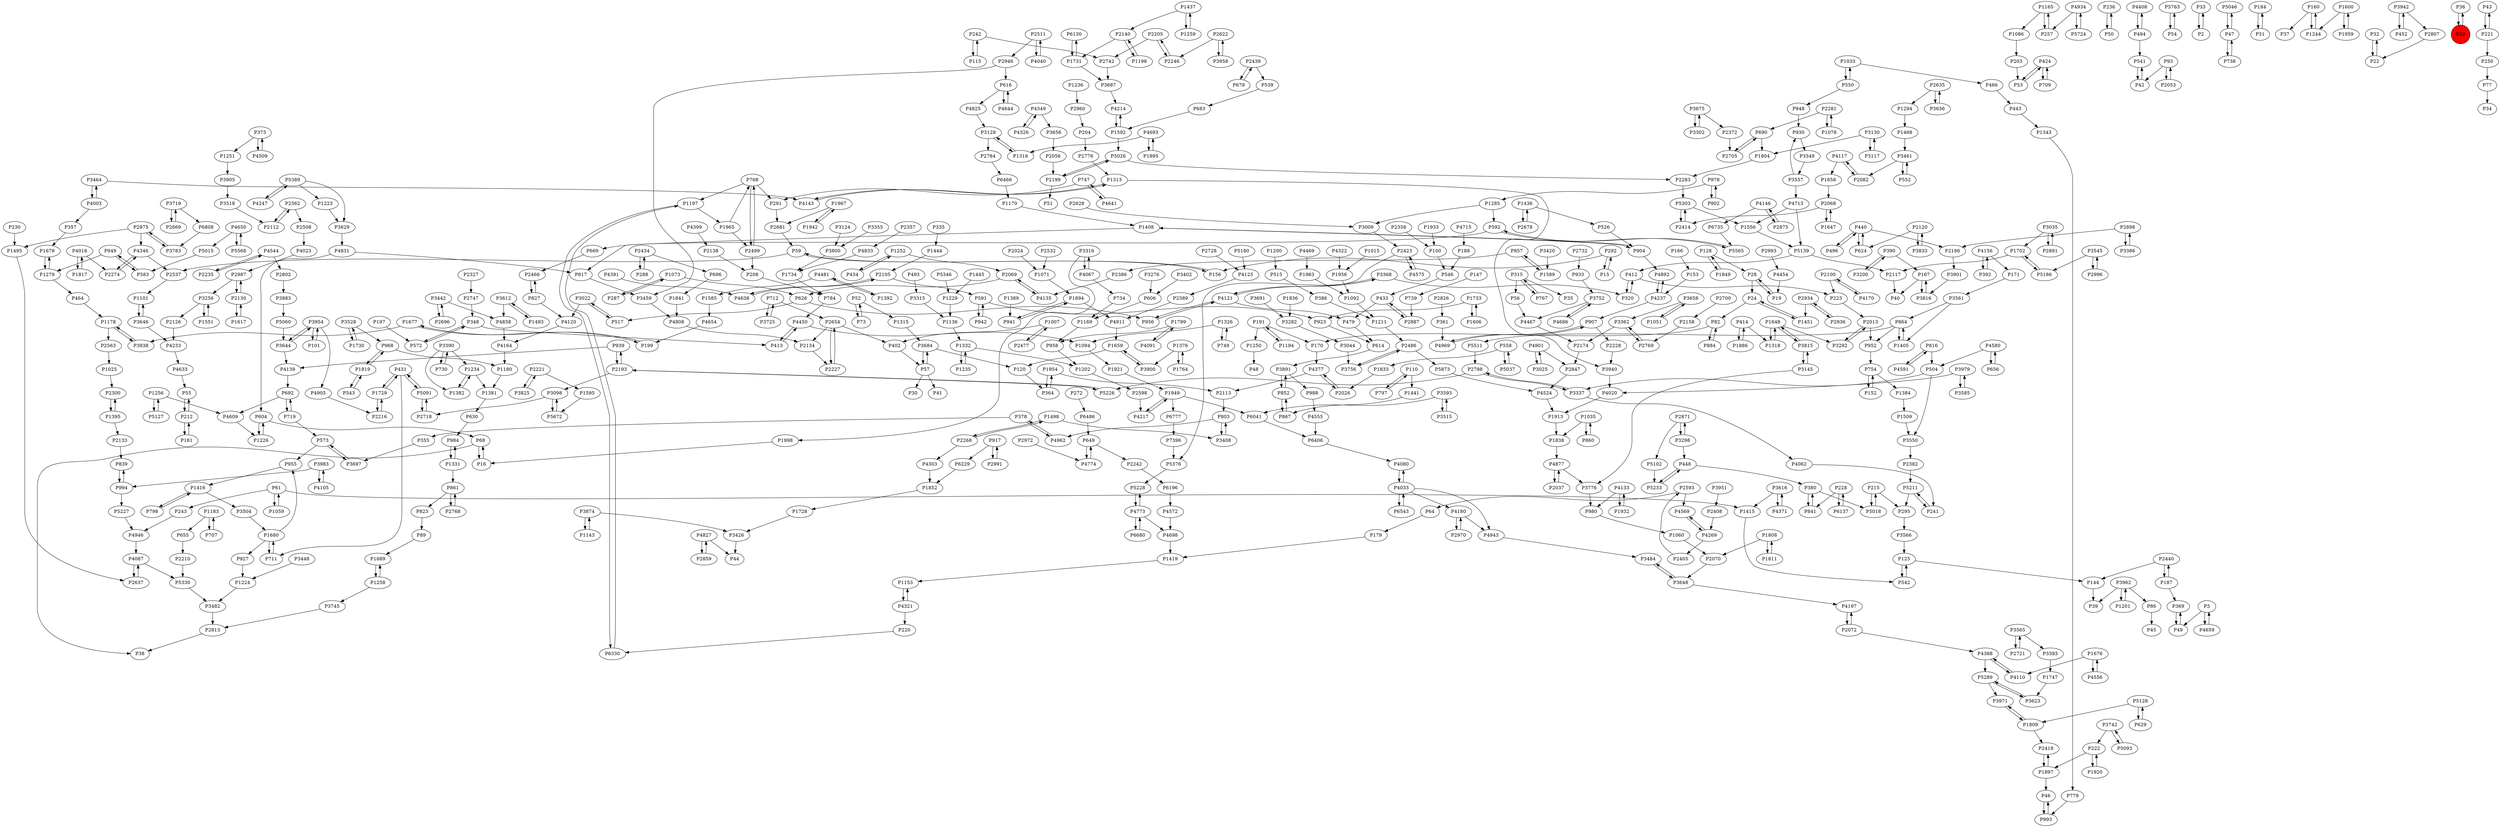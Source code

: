 digraph {
	P6130 -> P1731
	P5873 -> P4524
	P1211 -> P2486
	P4133 -> P1932
	P1498 -> P3408
	P1921 -> P1949
	P433 -> P479
	P320 -> P412
	P1256 -> P5127
	P4877 -> P2037
	P3905 -> P3518
	P1315 -> P3684
	P6196 -> P4572
	P424 -> P53
	P2072 -> P4197
	P2358 -> P100
	P816 -> P4591
	P5303 -> P1556
	P4962 -> P378
	P2802 -> P3883
	P2696 -> P3442
	P1007 -> P2477
	P6680 -> P4773
	P1258 -> P1689
	P2300 -> P1395
	P4143 -> P1313
	P1702 -> P5186
	P355 -> P3697
	P1731 -> P3687
	P1165 -> P257
	P89 -> P1689
	P3130 -> P1804
	P4654 -> P199
	P3282 -> P3044
	P504 -> P3337
	P3958 -> P2622
	P4033 -> P6543
	P4575 -> P2423
	P236 -> P50
	P3783 -> P2975
	P2327 -> P2747
	P939 -> P2193
	P2946 -> P3459
	P907 -> P2228
	P816 -> P504
	P4408 -> P494
	P3117 -> P3130
	P1007 -> P402
	P839 -> P994
	P5763 -> P54
	P357 -> P1679
	P1747 -> P3623
	P3697 -> P573
	P3691 -> P3282
	P616 -> P4644
	P1376 -> P1764
	P2440 -> P144
	P4033 -> P4180
	P4197 -> P2072
	P1252 -> P434
	P242 -> P115
	P4105 -> P3983
	P591 -> P923
	P33 -> P2
	P768 -> P1197
	P2654 -> P2134
	P4020 -> P1913
	P504 -> P3550
	P3954 -> P101
	P3979 -> P3585
	P1676 -> P4556
	P1804 -> P2283
	P2728 -> P4125
	P3648 -> P4197
	P1234 -> P1381
	P4773 -> P4698
	P2700 -> P2158
	P5211 -> P295
	P4825 -> P3128
	P4391 -> P4638
	P1285 -> P592
	P5128 -> P1809
	P3900 -> P1659
	P2130 -> P2987
	P2871 -> P3298
	P2134 -> P2227
	P3719 -> P6808
	P1033 -> P466
	P52 -> P1315
	P4349 -> P3656
	P5289 -> P3623
	P2130 -> P1617
	P364 -> P1954
	P5376 -> P5228
	P5046 -> P47
	P2477 -> P1007
	P1689 -> P1258
	P3302 -> P3675
	P3362 -> P2769
	P2486 -> P5873
	P3883 -> P5060
	P4481 -> P1392
	P2056 -> P2199
	P335 -> P1444
	P292 -> P15
	P3461 -> P552
	P1092 -> P1211
	P6777 -> P7396
	P3646 -> P4233
	P3528 -> P968
	P754 -> P1384
	P558 -> P5037
	P187 -> P369
	P184 -> P31
	P3464 -> P4003
	P1384 -> P1509
	P2440 -> P187
	P1731 -> P6130
	P1331 -> P984
	P1416 -> P798
	P4237 -> P4892
	P2993 -> P4454
	P228 -> P6137
	P4693 -> P1316
	P2227 -> P2654
	P2439 -> P539
	P3616 -> P4371
	P5139 -> P412
	P4087 -> P2637
	P4715 -> P188
	P2070 -> P3648
	P4117 -> P2082
	P626 -> P517
	P3951 -> P2408
	P4371 -> P3616
	P2705 -> P690
	P42 -> P541
	P1234 -> P1382
	P4833 -> P1734
	P1251 -> P3905
	P1954 -> P2113
	P1897 -> P2418
	P2221 -> P1595
	P215 -> P5018
	P1235 -> P1332
	P68 -> P16
	P1551 -> P3256
	P3776 -> P980
	P712 -> P2654
	P827 -> P2466
	P440 -> P496
	P3022 -> P4120
	P199 -> P1677
	P1965 -> P768
	P4125 -> P2589
	P110 -> P797
	P2681 -> P59
	P1437 -> P2140
	P2382 -> P5211
	P160 -> P1244
	P2423 -> P5376
	P1728 -> P3426
	P827 -> P4120
	P696 -> P1841
	P3504 -> P1680
	P424 -> P709
	P5060 -> P3644
	P414 -> P1318
	P1416 -> P3504
	P2423 -> P4575
	P1153 -> P4321
	P4217 -> P1949
	P798 -> P1416
	P1493 -> P3612
	P3745 -> P2813
	P431 -> P1729
	P719 -> P573
	P2499 -> P768
	P4349 -> P4326
	P4556 -> P1676
	P128 -> P1849
	P1509 -> P3550
	P4120 -> P4164
	P2120 -> P624
	P3545 -> P2996
	P1658 -> P2068
	P994 -> P5227
	P448 -> P380
	P32 -> P22
	P380 -> P841
	P4650 -> P5568
	P2199 -> P51
	P179 -> P1419
	P412 -> P223
	P558 -> P1833
	P984 -> P1331
	P3644 -> P3954
	P4773 -> P6680
	P1198 -> P2140
	P4033 -> P4943
	P1956 -> P1092
	P864 -> P5511
	P4237 -> P907
	P378 -> P4962
	P3942 -> P452
	P2511 -> P4040
	P4214 -> P1592
	P867 -> P852
	P955 -> P1416
	P1734 -> P784
	P5568 -> P4650
	P1256 -> P4609
	P4269 -> P4569
	P4650 -> P5015
	P3426 -> P44
	P978 -> P902
	P110 -> P1441
	P2026 -> P4377
	P861 -> P2768
	P86 -> P45
	P864 -> P952
	P2563 -> P1025
	P3130 -> P3117
	P1729 -> P431
	P3557 -> P930
	P994 -> P839
	P59 -> P2537
	P7396 -> P5376
	P592 -> P669
	P215 -> P295
	P4633 -> P55
	P952 -> P754
	P626 -> P956
	P5026 -> P2199
	P784 -> P4450
	P242 -> P2742
	P5226 -> P2193
	P496 -> P440
	P2268 -> P1498
	P4641 -> P747
	P4698 -> P1419
	P649 -> P2242
	P3337 -> P2798
	P1259 -> P1437
	P823 -> P89
	P257 -> P1165
	P1331 -> P861
	P2635 -> P3636
	P4644 -> P616
	P4524 -> P1913
	P101 -> P3954
	P4544 -> P2235
	P3742 -> P5093
	P949 -> P583
	P949 -> P1279
	P187 -> P2440
	P181 -> P212
	P2 -> P33
	P380 -> P5018
	P36 -> P29
	P43 -> P221
	P3962 -> P86
	P3593 -> P6041
	P412 -> P320
	P1648 -> P3292
	P4934 -> P257
	P52 -> P73
	P857 -> P1589
	P1836 -> P3282
	P152 -> P754
	P3684 -> P120
	P2975 -> P4346
	P2798 -> P3337
	P1963 -> P1092
	P4139 -> P692
	P604 -> P1226
	P904 -> P1408
	P1468 -> P3461
	P2117 -> P40
	P1316 -> P3128
	P1967 -> P2681
	P767 -> P315
	P542 -> P125
	P4946 -> P4087
	P1051 -> P3658
	P2975 -> P3783
	P884 -> P82
	P1659 -> P3900
	P5511 -> P2798
	P3938 -> P1178
	P3292 -> P2013
	P4638 -> P2105
	P82 -> P884
	P4934 -> P5724
	P3874 -> P1143
	P1419 -> P1153
	P1808 -> P1811
	P3464 -> P4143
	P1223 -> P3629
	P573 -> P3697
	P3962 -> P1201
	P541 -> P42
	P1852 -> P1728
	P1197 -> P6330
	P2486 -> P3756
	P1959 -> P1600
	P1933 -> P100
	P3800 -> P1734
	P1733 -> P923
	P2205 -> P2246
	P1849 -> P128
	P16 -> P68
	P4170 -> P2100
	P4831 -> P604
	P452 -> P3942
	P295 -> P3566
	P1183 -> P655
	P3528 -> P1730
	P734 -> P1169
	P4713 -> P1556
	P2946 -> P616
	P1498 -> P2268
	P1897 -> P46
	P3515 -> P3593
	P930 -> P3349
	P156 -> P59
	P1617 -> P2130
	P15 -> P292
	P2875 -> P4146
	P4831 -> P817
	P4693 -> P1895
	P1676 -> P4110
	P4016 -> P2274
	P2158 -> P2769
	P2069 -> P626
	P2593 -> P64
	P583 -> P949
	P3891 -> P988
	P4388 -> P5289
	P167 -> P3816
	P3393 -> P1747
	P3593 -> P3515
	P902 -> P978
	P4377 -> P2026
	P1382 -> P1234
	P1680 -> P955
	P2274 -> P4346
	P2408 -> P4269
	P1932 -> P4133
	P649 -> P4774
	P2622 -> P2246
	P1025 -> P2300
	P768 -> P291
	P3962 -> P39
	P3256 -> P2126
	P4080 -> P4033
	P3585 -> P3979
	P6735 -> P5565
	P3719 -> P2669
	P2898 -> P2186
	P1405 -> P864
	P669 -> P2466
	P6406 -> P4080
	P841 -> P380
	P1178 -> P3938
	P5091 -> P2718
	P1332 -> P1202
	P3566 -> P125
	P5228 -> P4773
	P4110 -> P4388
	P288 -> P2434
	P907 -> P4969
	P2120 -> P3833
	P904 -> P4892
	P390 -> P3200
	P2898 -> P3386
	P2140 -> P1198
	P5037 -> P558
	P2622 -> P3958
	P348 -> P413
	P1073 -> P626
	P4591 -> P816
	P291 -> P2681
	P4827 -> P2859
	P4388 -> P4110
	P604 -> P68
	P515 -> P386
	P1733 -> P1606
	P2807 -> P22
	P4033 -> P4080
	P546 -> P433
	P1659 -> P120
	P2871 -> P5102
	P440 -> P624
	P1965 -> P2499
	P1094 -> P1921
	P1183 -> P707
	P2193 -> P3098
	P315 -> P56
	P2936 -> P2934
	P3044 -> P3756
	P171 -> P3561
	P3448 -> P1224
	P730 -> P3390
	P3983 -> P994
	P61 -> P243
	P4858 -> P4164
	P1136 -> P1332
	P3658 -> P1051
	P3 -> P4659
	P221 -> P43
	P3612 -> P1493
	P57 -> P3684
	P2593 -> P4569
	P5015 -> P583
	P692 -> P4609
	P5389 -> P1223
	P1589 -> P857
	P1197 -> P1965
	P1178 -> P2563
	P230 -> P1495
	P3612 -> P4858
	P1436 -> P526
	P4133 -> P980
	P392 -> P4156
	P624 -> P440
	P2970 -> P4180
	P2246 -> P2205
	P2072 -> P4388
	P550 -> P948
	P4135 -> P2069
	P2747 -> P348
	P5724 -> P4934
	P4609 -> P1226
	P958 -> P1202
	P3684 -> P57
	P250 -> P77
	P2105 -> P591
	P315 -> P35
	P6486 -> P649
	P191 -> P1250
	P4901 -> P3025
	P1819 -> P968
	P2635 -> P1294
	P1920 -> P222
	P2589 -> P4911
	P2562 -> P2508
	P4087 -> P5330
	P1817 -> P4016
	P3891 -> P852
	P348 -> P572
	P4346 -> P2537
	P2826 -> P361
	P4774 -> P649
	P3386 -> P2898
	P712 -> P3725
	P1895 -> P4693
	P6229 -> P1852
	P552 -> P3461
	P3816 -> P167
	P3940 -> P4020
	P1236 -> P2960
	P4067 -> P3316
	P3124 -> P3800
	P3979 -> P4020
	P942 -> P591
	P3035 -> P2891
	P3983 -> P4105
	P2283 -> P5303
	P4003 -> P357
	P655 -> P2210
	P739 -> P2887
	P5128 -> P629
	P572 -> P348
	P550 -> P1033
	P3954 -> P3644
	P3098 -> P2718
	P3442 -> P2696
	P4003 -> P3464
	P2532 -> P1071
	P4892 -> P4237
	P448 -> P5233
	P1200 -> P515
	P5233 -> P448
	P208 -> P784
	P147 -> P739
	P3833 -> P2120
	P1202 -> P2598
	P1679 -> P1279
	P2013 -> P952
	P4164 -> P1180
	P1395 -> P2133
	P3752 -> P4686
	P2891 -> P3035
	P4686 -> P3752
	P115 -> P242
	P4040 -> P2511
	P1060 -> P2070
	P3408 -> P803
	P3390 -> P730
	P616 -> P4825
	P4399 -> P2138
	P543 -> P1819
	P3298 -> P2871
	P2100 -> P4170
	P390 -> P167
	P5389 -> P4247
	P50 -> P236
	P2934 -> P1451
	P3145 -> P3776
	P857 -> P2386
	P292 -> P156
	P2987 -> P3256
	P1194 -> P191
	P222 -> P1897
	P1180 -> P1381
	P1318 -> P1648
	P3658 -> P3362
	P4180 -> P4943
	P431 -> P5091
	P2669 -> P3719
	P2511 -> P2946
	P1729 -> P2216
	P188 -> P546
	P100 -> P546
	P3315 -> P1136
	P93 -> P42
	P2199 -> P5026
	P4454 -> P19
	P1894 -> P4911
	P3825 -> P2221
	P1799 -> P958
	P1294 -> P1468
	P1437 -> P1259
	P77 -> P34
	P3971 -> P1809
	P5346 -> P1229
	P1279 -> P1679
	P2216 -> P1729
	P2598 -> P4217
	P197 -> P572
	P3337 -> P4062
	P1415 -> P542
	P1838 -> P4877
	P3256 -> P1551
	P386 -> P1211
	P573 -> P955
	P2987 -> P2130
	P3545 -> P5186
	P3368 -> P320
	P2281 -> P1078
	P2434 -> P696
	P3815 -> P1648
	P1647 -> P2068
	P690 -> P1804
	P2053 -> P93
	P4509 -> P373
	P1015 -> P1956
	P4146 -> P2875
	P2386 -> P4135
	P860 -> P1035
	P434 -> P1252
	P6543 -> P4033
	P709 -> P424
	P1252 -> P2069
	P5127 -> P1256
	P1381 -> P630
	P817 -> P3459
	P3687 -> P4214
	P864 -> P1405
	P28 -> P24
	P3035 -> P1702
	P1101 -> P3646
	P2372 -> P2705
	P3482 -> P2813
	P1279 -> P464
	P4911 -> P1659
	P3022 -> P517
	P1169 -> P958
	P1326 -> P749
	P191 -> P170
	P3298 -> P448
	P1165 -> P1086
	P2105 -> P4638
	P4377 -> P2113
	P3616 -> P1415
	P144 -> P39
	P369 -> P49
	P2439 -> P679
	P2268 -> P4303
	P3565 -> P2721
	P1035 -> P860
	P2718 -> P5091
	P4544 -> P2802
	P2996 -> P3545
	P1764 -> P1376
	P2887 -> P433
	P1326 -> P1094
	P2193 -> P939
	P4877 -> P3776
	P3725 -> P712
	P1244 -> P160
	P1595 -> P5672
	P1648 -> P1318
	P3128 -> P1316
	P1886 -> P414
	P4580 -> P656
	P1451 -> P24
	P1677 -> P199
	P3752 -> P4467
	P6466 -> P1170
	P6330 -> P1197
	P3557 -> P4713
	P968 -> P1180
	P402 -> P57
	P629 -> P5128
	P3420 -> P1589
	P2113 -> P803
	P2742 -> P3687
	P3815 -> P3145
	P220 -> P6330
	P61 -> P1059
	P3954 -> P4905
	P1942 -> P1967
	P1226 -> P604
	P1949 -> P4217
	P1677 -> P3938
	P54 -> P5763
	P4321 -> P220
	P3442 -> P4858
	P3200 -> P390
	P1408 -> P904
	P4016 -> P1817
	P5026 -> P2283
	P1809 -> P2418
	P4091 -> P1799
	P2776 -> P1313
	P153 -> P4237
	P3316 -> P1998
	P1313 -> P4143
	P361 -> P4969
	P768 -> P2499
	P1258 -> P3745
	P2499 -> P208
	P221 -> P250
	P803 -> P3408
	P4580 -> P504
	P526 -> P904
	P494 -> P4408
	P2537 -> P1101
	P1441 -> P867
	P315 -> P767
	P4943 -> P3484
	P2798 -> P5226
	P5303 -> P2414
	P59 -> P156
	P2975 -> P1495
	P1556 -> P5139
	P923 -> P614
	P5186 -> P1702
	P2769 -> P3362
	P3362 -> P2174
	P3 -> P49
	P4156 -> P392
	P978 -> P1285
	P2205 -> P2742
	P1250 -> P48
	P707 -> P1183
	P3942 -> P2807
	P5289 -> P3971
	P3675 -> P3302
	P1224 -> P3482
	P4450 -> P413
	P2859 -> P4827
	P2405 -> P2593
	P1600 -> P1959
	P287 -> P1073
	P2466 -> P827
	P2221 -> P3825
	P2934 -> P2936
	P4326 -> P4349
	P1033 -> P550
	P3459 -> P4808
	P2228 -> P3940
	P1436 -> P2678
	P4905 -> P2216
	P3025 -> P4901
	P2174 -> P2847
	P1495 -> P2637
	P61 -> P1415
	P2082 -> P4117
	P1395 -> P2300
	P1201 -> P3962
	P1332 -> P1235
	P1071 -> P1894
	P939 -> P4139
	P692 -> P719
	P656 -> P4580
	P3742 -> P222
	P443 -> P1343
	P373 -> P1251
	P68 -> P38
	P1086 -> P203
	P797 -> P110
	P948 -> P930
	P1285 -> P3009
	P494 -> P541
	P493 -> P3315
	P1592 -> P4214
	P2813 -> P38
	P46 -> P993
	P1229 -> P1136
	P1313 -> P3940
	P1949 -> P6041
	P3561 -> P1405
	P191 -> P1194
	P3145 -> P3815
	P2847 -> P4524
	P4322 -> P1956
	P1808 -> P2070
	P24 -> P1451
	P927 -> P1224
	P464 -> P1178
	P2138 -> P208
	P2024 -> P1071
	P3756 -> P2486
	P5102 -> P5233
	P19 -> P28
	P5018 -> P215
	P1408 -> P817
	P2972 -> P4774
	P212 -> P181
	P3636 -> P2635
	P2068 -> P2414
	P1444 -> P2105
	P4062 -> P241
	P433 -> P2887
	P2768 -> P861
	P591 -> P942
	P1949 -> P6777
	P3518 -> P2112
	P6808 -> P3783
	P1585 -> P4654
	P170 -> P4377
	P3901 -> P3816
	P3644 -> P4139
	P747 -> P291
	P3402 -> P606
	P1592 -> P5026
	P5211 -> P241
	P4247 -> P5389
	P3675 -> P2372
	P167 -> P40
	P2069 -> P4135
	P3276 -> P606
	P431 -> P711
	P2210 -> P5330
	P4808 -> P2134
	P1799 -> P4091
	P128 -> P28
	P2242 -> P6196
	P125 -> P144
	P3349 -> P3557
	P539 -> P683
	P2414 -> P5303
	P203 -> P53
	P4067 -> P734
	P4269 -> P2405
	P28 -> P19
	P5330 -> P3482
	P4023 -> P2987
	P228 -> P841
	P5139 -> P2117
	P2100 -> P223
	P373 -> P4509
	P749 -> P1326
	P3368 -> P4121
	P2721 -> P3565
	P1841 -> P4808
	P1648 -> P3815
	P2112 -> P2562
	P1392 -> P4481
	P2732 -> P933
	P754 -> P152
	P2678 -> P1436
	P4303 -> P1852
	P1833 -> P2026
	P3461 -> P2082
	P466 -> P443
	P4121 -> P3368
	P4121 -> P956
	P1954 -> P364
	P2418 -> P1897
	P592 -> P5565
	P4555 -> P6406
	P1170 -> P1408
	P988 -> P4555
	P1376 -> P3900
	P1998 -> P16
	P1819 -> P543
	P73 -> P52
	P5091 -> P431
	P2193 -> P5226
	P2784 -> P6466
	P5227 -> P4946
	P3128 -> P2784
	P3009 -> P2423
	P414 -> P1886
	P606 -> P1169
	P2068 -> P1647
	P2991 -> P917
	P3629 -> P4831
	P57 -> P41
	P3648 -> P3484
	P4569 -> P4269
	P4180 -> P2970
	P630 -> P984
	P968 -> P1819
	P1606 -> P1733
	P47 -> P5046
	P690 -> P2705
	P2562 -> P2112
	P4901 -> P2847
	P120 -> P364
	P479 -> P614
	P3623 -> P5289
	P852 -> P867
	P3355 -> P3800
	P223 -> P2013
	P64 -> P179
	P1894 -> P941
	P22 -> P32
	P3484 -> P3648
	P272 -> P6486
	P803 -> P4962
	P31 -> P184
	P24 -> P82
	P917 -> P2991
	P166 -> P153
	P160 -> P37
	P243 -> P4946
	P5389 -> P3629
	P2037 -> P4877
	P378 -> P355
	P5565 -> P592
	P2960 -> P204
	P5093 -> P3742
	P4450 -> P1094
	P3390 -> P1234
	P4572 -> P4698
	P57 -> P30
	P4321 -> P1153
	P6041 -> P6406
	P1702 -> P2117
	P1035 -> P1838
	P47 -> P738
	P212 -> P55
	P980 -> P1060
	P719 -> P692
	P3561 -> P864
	P4117 -> P1658
	P2637 -> P4087
	P2434 -> P288
	P1343 -> P779
	P2654 -> P402
	P1143 -> P3874
	P4481 -> P1585
	P1600 -> P1244
	P56 -> P4467
	P2235 -> P4544
	P4713 -> P5139
	P6137 -> P228
	P683 -> P1592
	P1073 -> P287
	P4346 -> P2274
	P49 -> P369
	P3098 -> P5672
	P125 -> P542
	P4659 -> P3
	P3550 -> P2382
	P2013 -> P3292
	P2126 -> P4233
	P779 -> P993
	P2654 -> P2227
	P517 -> P3022
	P3565 -> P3393
	P4156 -> P171
	P2140 -> P1731
	P679 -> P2439
	P3390 -> P1382
	P1389 -> P941
	P3646 -> P1101
	P1680 -> P927
	P917 -> P6229
	P933 -> P3752
	P4233 -> P4633
	P993 -> P46
	P1445 -> P1229
	P440 -> P2186
	P956 -> P4121
	P738 -> P47
	P3656 -> P2056
	P413 -> P4450
	P711 -> P1680
	P2133 -> P839
	P747 -> P4641
	P1059 -> P61
	P1811 -> P1808
	P204 -> P2776
	P2186 -> P3901
	P1078 -> P2281
	P53 -> P424
	P1809 -> P3971
	P614 -> P3891
	P4773 -> P5228
	P241 -> P5211
	P5180 -> P4125
	P1680 -> P711
	P4121 -> P479
	P55 -> P212
	P1730 -> P3528
	P4469 -> P1963
	P82 -> P170
	P4146 -> P6735
	P222 -> P1920
	P3316 -> P4067
	P2281 -> P690
	P93 -> P2053
	P1967 -> P1942
	P941 -> P1894
	P2508 -> P4023
	P3874 -> P3426
	P2357 -> P4833
	P861 -> P823
	P852 -> P3891
	P4827 -> P44
	P29 -> P36
	P5672 -> P3098
	P4969 -> P907
	P2628 -> P3009
	P1913 -> P1838
	P4467 -> P2174
	P29 [shape=circle]
	P29 [style=filled]
	P29 [fillcolor=red]
}